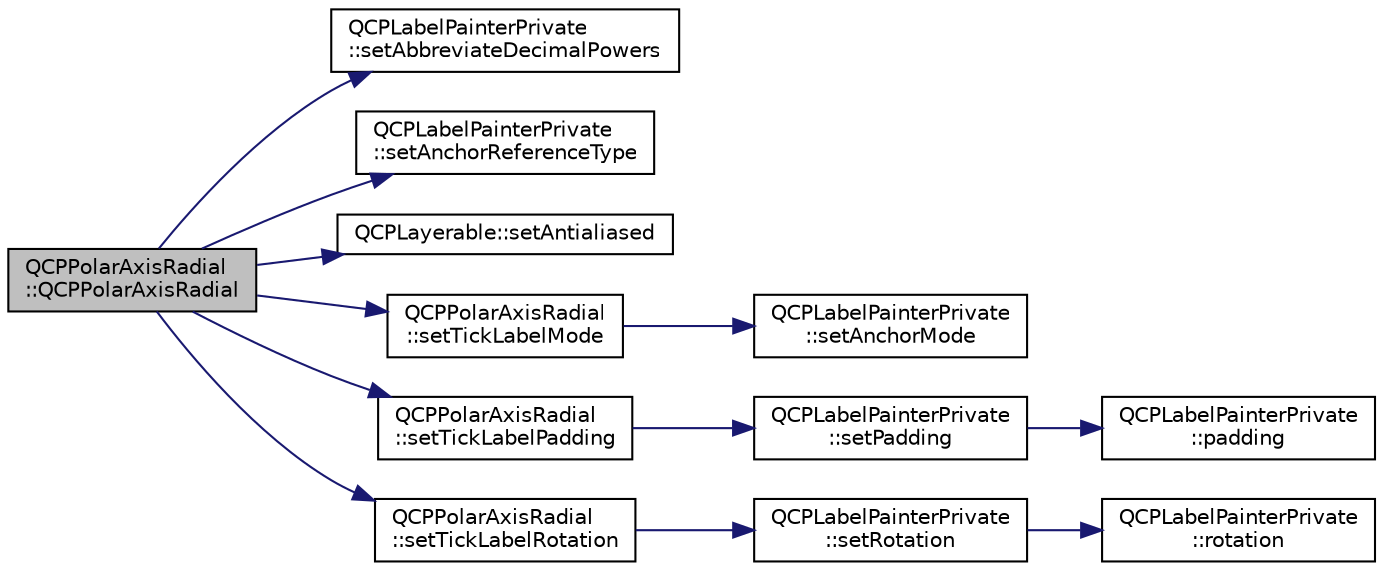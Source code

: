 digraph "QCPPolarAxisRadial::QCPPolarAxisRadial"
{
 // LATEX_PDF_SIZE
  edge [fontname="Helvetica",fontsize="10",labelfontname="Helvetica",labelfontsize="10"];
  node [fontname="Helvetica",fontsize="10",shape=record];
  rankdir="LR";
  Node1 [label="QCPPolarAxisRadial\l::QCPPolarAxisRadial",height=0.2,width=0.4,color="black", fillcolor="grey75", style="filled", fontcolor="black",tooltip=" "];
  Node1 -> Node2 [color="midnightblue",fontsize="10",style="solid",fontname="Helvetica"];
  Node2 [label="QCPLabelPainterPrivate\l::setAbbreviateDecimalPowers",height=0.2,width=0.4,color="black", fillcolor="white", style="filled",URL="$classQCPLabelPainterPrivate.html#a7abec7a8b681b6daf86cd0defcbf0724",tooltip=" "];
  Node1 -> Node3 [color="midnightblue",fontsize="10",style="solid",fontname="Helvetica"];
  Node3 [label="QCPLabelPainterPrivate\l::setAnchorReferenceType",height=0.2,width=0.4,color="black", fillcolor="white", style="filled",URL="$classQCPLabelPainterPrivate.html#a9a24c039273177ffbdfbe891b35f0b43",tooltip=" "];
  Node1 -> Node4 [color="midnightblue",fontsize="10",style="solid",fontname="Helvetica"];
  Node4 [label="QCPLayerable::setAntialiased",height=0.2,width=0.4,color="black", fillcolor="white", style="filled",URL="$classQCPLayerable.html#a4fd43e89be4a553ead41652565ff0581",tooltip=" "];
  Node1 -> Node5 [color="midnightblue",fontsize="10",style="solid",fontname="Helvetica"];
  Node5 [label="QCPPolarAxisRadial\l::setTickLabelMode",height=0.2,width=0.4,color="black", fillcolor="white", style="filled",URL="$classQCPPolarAxisRadial.html#aa9ababd2f94e5dab93ff2cca5e3bce5d",tooltip=" "];
  Node5 -> Node6 [color="midnightblue",fontsize="10",style="solid",fontname="Helvetica"];
  Node6 [label="QCPLabelPainterPrivate\l::setAnchorMode",height=0.2,width=0.4,color="black", fillcolor="white", style="filled",URL="$classQCPLabelPainterPrivate.html#a78ee2b8324ad90841e09f3cae582170d",tooltip=" "];
  Node1 -> Node7 [color="midnightblue",fontsize="10",style="solid",fontname="Helvetica"];
  Node7 [label="QCPPolarAxisRadial\l::setTickLabelPadding",height=0.2,width=0.4,color="black", fillcolor="white", style="filled",URL="$classQCPPolarAxisRadial.html#a9df8e97dd9a57cc40f06bc2e6023171f",tooltip=" "];
  Node7 -> Node8 [color="midnightblue",fontsize="10",style="solid",fontname="Helvetica"];
  Node8 [label="QCPLabelPainterPrivate\l::setPadding",height=0.2,width=0.4,color="black", fillcolor="white", style="filled",URL="$classQCPLabelPainterPrivate.html#ace8b88df19a023b6a9cfd5c5f3891e3e",tooltip=" "];
  Node8 -> Node9 [color="midnightblue",fontsize="10",style="solid",fontname="Helvetica"];
  Node9 [label="QCPLabelPainterPrivate\l::padding",height=0.2,width=0.4,color="black", fillcolor="white", style="filled",URL="$classQCPLabelPainterPrivate.html#a686ade1c90308eef58240eadd2cab8b3",tooltip=" "];
  Node1 -> Node10 [color="midnightblue",fontsize="10",style="solid",fontname="Helvetica"];
  Node10 [label="QCPPolarAxisRadial\l::setTickLabelRotation",height=0.2,width=0.4,color="black", fillcolor="white", style="filled",URL="$classQCPPolarAxisRadial.html#a68a064e85b5a807f8205e1996a50ebab",tooltip=" "];
  Node10 -> Node11 [color="midnightblue",fontsize="10",style="solid",fontname="Helvetica"];
  Node11 [label="QCPLabelPainterPrivate\l::setRotation",height=0.2,width=0.4,color="black", fillcolor="white", style="filled",URL="$classQCPLabelPainterPrivate.html#a4b27eb5c5112a5f2fb609d68c0fae4a1",tooltip=" "];
  Node11 -> Node12 [color="midnightblue",fontsize="10",style="solid",fontname="Helvetica"];
  Node12 [label="QCPLabelPainterPrivate\l::rotation",height=0.2,width=0.4,color="black", fillcolor="white", style="filled",URL="$classQCPLabelPainterPrivate.html#a277c90ccb57b40e0e573126bd9169174",tooltip=" "];
}

